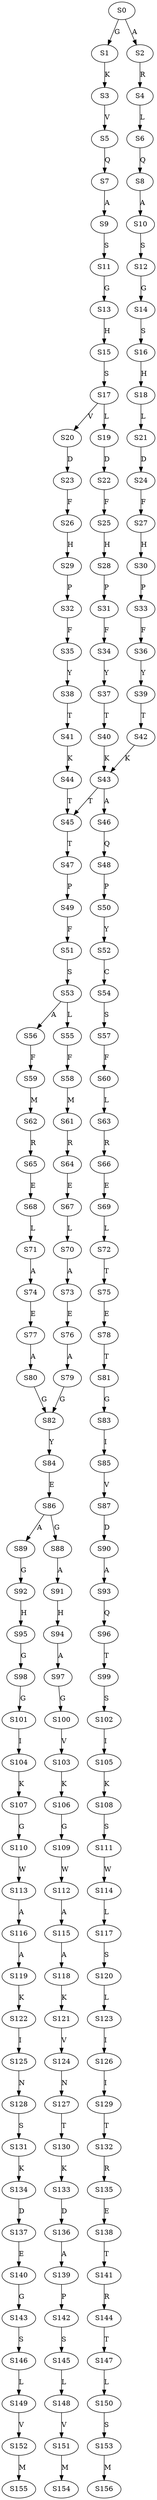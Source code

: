 strict digraph  {
	S0 -> S1 [ label = G ];
	S0 -> S2 [ label = A ];
	S1 -> S3 [ label = K ];
	S2 -> S4 [ label = R ];
	S3 -> S5 [ label = V ];
	S4 -> S6 [ label = L ];
	S5 -> S7 [ label = Q ];
	S6 -> S8 [ label = Q ];
	S7 -> S9 [ label = A ];
	S8 -> S10 [ label = A ];
	S9 -> S11 [ label = S ];
	S10 -> S12 [ label = S ];
	S11 -> S13 [ label = G ];
	S12 -> S14 [ label = G ];
	S13 -> S15 [ label = H ];
	S14 -> S16 [ label = S ];
	S15 -> S17 [ label = S ];
	S16 -> S18 [ label = H ];
	S17 -> S19 [ label = L ];
	S17 -> S20 [ label = V ];
	S18 -> S21 [ label = L ];
	S19 -> S22 [ label = D ];
	S20 -> S23 [ label = D ];
	S21 -> S24 [ label = D ];
	S22 -> S25 [ label = F ];
	S23 -> S26 [ label = F ];
	S24 -> S27 [ label = F ];
	S25 -> S28 [ label = H ];
	S26 -> S29 [ label = H ];
	S27 -> S30 [ label = H ];
	S28 -> S31 [ label = P ];
	S29 -> S32 [ label = P ];
	S30 -> S33 [ label = P ];
	S31 -> S34 [ label = F ];
	S32 -> S35 [ label = F ];
	S33 -> S36 [ label = F ];
	S34 -> S37 [ label = Y ];
	S35 -> S38 [ label = Y ];
	S36 -> S39 [ label = Y ];
	S37 -> S40 [ label = T ];
	S38 -> S41 [ label = T ];
	S39 -> S42 [ label = T ];
	S40 -> S43 [ label = K ];
	S41 -> S44 [ label = K ];
	S42 -> S43 [ label = K ];
	S43 -> S45 [ label = T ];
	S43 -> S46 [ label = A ];
	S44 -> S45 [ label = T ];
	S45 -> S47 [ label = T ];
	S46 -> S48 [ label = Q ];
	S47 -> S49 [ label = P ];
	S48 -> S50 [ label = P ];
	S49 -> S51 [ label = F ];
	S50 -> S52 [ label = Y ];
	S51 -> S53 [ label = S ];
	S52 -> S54 [ label = C ];
	S53 -> S55 [ label = L ];
	S53 -> S56 [ label = A ];
	S54 -> S57 [ label = S ];
	S55 -> S58 [ label = F ];
	S56 -> S59 [ label = F ];
	S57 -> S60 [ label = F ];
	S58 -> S61 [ label = M ];
	S59 -> S62 [ label = M ];
	S60 -> S63 [ label = L ];
	S61 -> S64 [ label = R ];
	S62 -> S65 [ label = R ];
	S63 -> S66 [ label = R ];
	S64 -> S67 [ label = E ];
	S65 -> S68 [ label = E ];
	S66 -> S69 [ label = E ];
	S67 -> S70 [ label = L ];
	S68 -> S71 [ label = L ];
	S69 -> S72 [ label = L ];
	S70 -> S73 [ label = A ];
	S71 -> S74 [ label = A ];
	S72 -> S75 [ label = T ];
	S73 -> S76 [ label = E ];
	S74 -> S77 [ label = E ];
	S75 -> S78 [ label = E ];
	S76 -> S79 [ label = A ];
	S77 -> S80 [ label = A ];
	S78 -> S81 [ label = T ];
	S79 -> S82 [ label = G ];
	S80 -> S82 [ label = G ];
	S81 -> S83 [ label = G ];
	S82 -> S84 [ label = Y ];
	S83 -> S85 [ label = I ];
	S84 -> S86 [ label = E ];
	S85 -> S87 [ label = V ];
	S86 -> S88 [ label = G ];
	S86 -> S89 [ label = A ];
	S87 -> S90 [ label = D ];
	S88 -> S91 [ label = A ];
	S89 -> S92 [ label = G ];
	S90 -> S93 [ label = A ];
	S91 -> S94 [ label = H ];
	S92 -> S95 [ label = H ];
	S93 -> S96 [ label = Q ];
	S94 -> S97 [ label = A ];
	S95 -> S98 [ label = G ];
	S96 -> S99 [ label = T ];
	S97 -> S100 [ label = G ];
	S98 -> S101 [ label = G ];
	S99 -> S102 [ label = S ];
	S100 -> S103 [ label = V ];
	S101 -> S104 [ label = I ];
	S102 -> S105 [ label = I ];
	S103 -> S106 [ label = K ];
	S104 -> S107 [ label = K ];
	S105 -> S108 [ label = K ];
	S106 -> S109 [ label = G ];
	S107 -> S110 [ label = G ];
	S108 -> S111 [ label = S ];
	S109 -> S112 [ label = W ];
	S110 -> S113 [ label = W ];
	S111 -> S114 [ label = W ];
	S112 -> S115 [ label = A ];
	S113 -> S116 [ label = A ];
	S114 -> S117 [ label = L ];
	S115 -> S118 [ label = A ];
	S116 -> S119 [ label = A ];
	S117 -> S120 [ label = S ];
	S118 -> S121 [ label = K ];
	S119 -> S122 [ label = K ];
	S120 -> S123 [ label = L ];
	S121 -> S124 [ label = V ];
	S122 -> S125 [ label = I ];
	S123 -> S126 [ label = I ];
	S124 -> S127 [ label = N ];
	S125 -> S128 [ label = N ];
	S126 -> S129 [ label = I ];
	S127 -> S130 [ label = T ];
	S128 -> S131 [ label = S ];
	S129 -> S132 [ label = T ];
	S130 -> S133 [ label = K ];
	S131 -> S134 [ label = K ];
	S132 -> S135 [ label = R ];
	S133 -> S136 [ label = D ];
	S134 -> S137 [ label = D ];
	S135 -> S138 [ label = E ];
	S136 -> S139 [ label = A ];
	S137 -> S140 [ label = E ];
	S138 -> S141 [ label = T ];
	S139 -> S142 [ label = P ];
	S140 -> S143 [ label = G ];
	S141 -> S144 [ label = R ];
	S142 -> S145 [ label = S ];
	S143 -> S146 [ label = S ];
	S144 -> S147 [ label = T ];
	S145 -> S148 [ label = L ];
	S146 -> S149 [ label = L ];
	S147 -> S150 [ label = L ];
	S148 -> S151 [ label = V ];
	S149 -> S152 [ label = V ];
	S150 -> S153 [ label = S ];
	S151 -> S154 [ label = M ];
	S152 -> S155 [ label = M ];
	S153 -> S156 [ label = M ];
}
